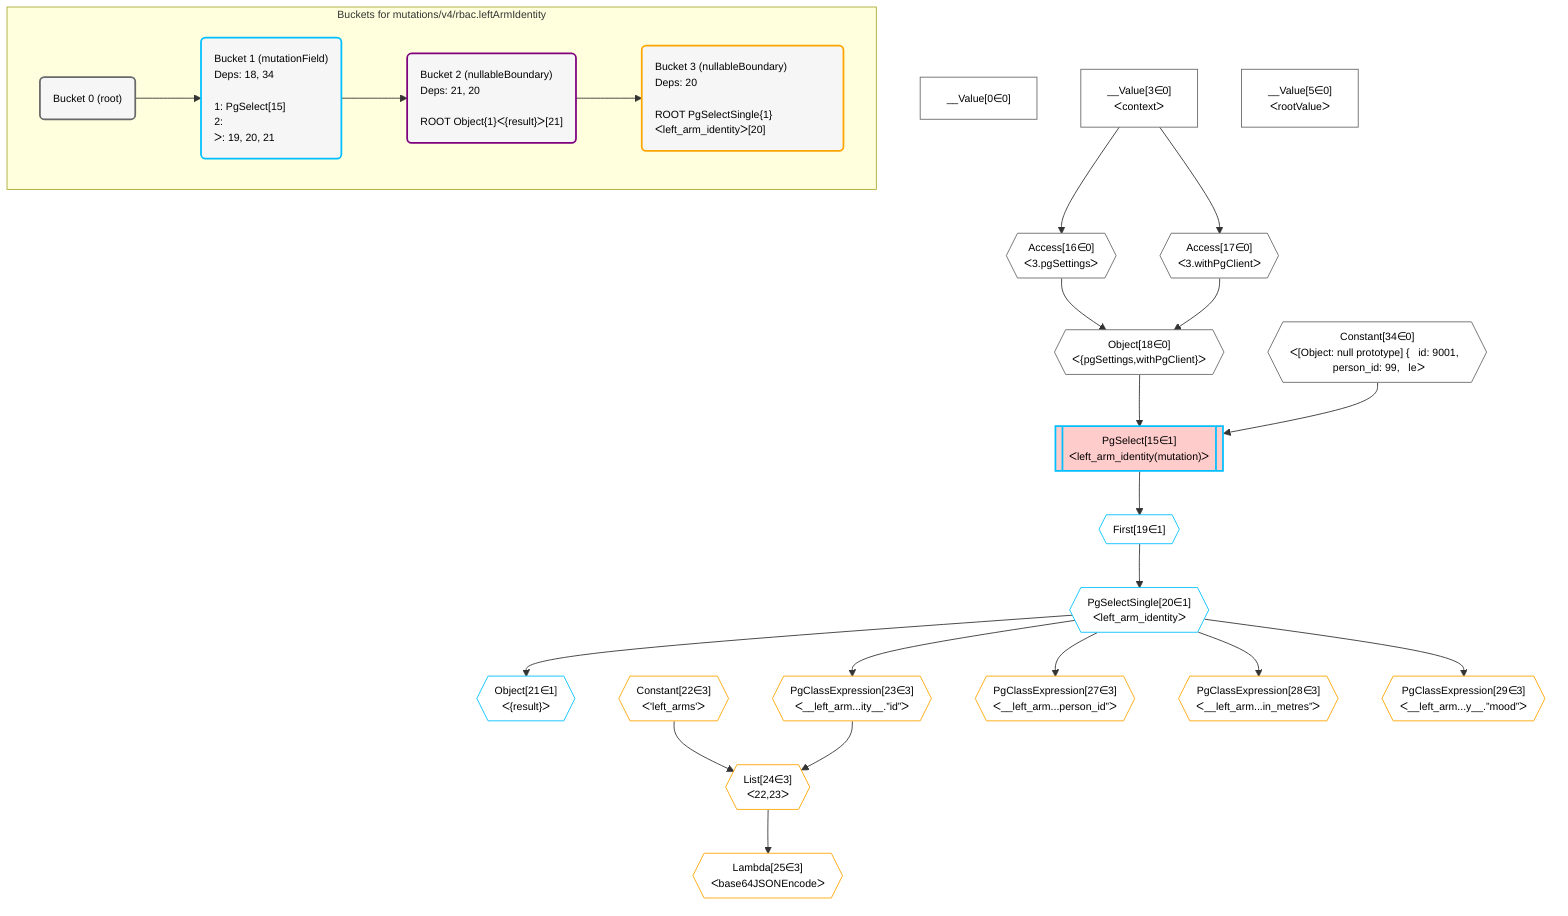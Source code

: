 %%{init: {'themeVariables': { 'fontSize': '12px'}}}%%
graph TD
    classDef path fill:#eee,stroke:#000,color:#000
    classDef plan fill:#fff,stroke-width:1px,color:#000
    classDef itemplan fill:#fff,stroke-width:2px,color:#000
    classDef unbatchedplan fill:#dff,stroke-width:1px,color:#000
    classDef sideeffectplan fill:#fcc,stroke-width:2px,color:#000
    classDef bucket fill:#f6f6f6,color:#000,stroke-width:2px,text-align:left


    %% define steps
    __Value0["__Value[0∈0]"]:::plan
    __Value3["__Value[3∈0]<br />ᐸcontextᐳ"]:::plan
    __Value5["__Value[5∈0]<br />ᐸrootValueᐳ"]:::plan
    Access16{{"Access[16∈0]<br />ᐸ3.pgSettingsᐳ"}}:::plan
    Access17{{"Access[17∈0]<br />ᐸ3.withPgClientᐳ"}}:::plan
    Object18{{"Object[18∈0]<br />ᐸ{pgSettings,withPgClient}ᐳ"}}:::plan
    Constant34{{"Constant[34∈0]<br />ᐸ[Object: null prototype] {   id: 9001,   person_id: 99,   leᐳ"}}:::plan
    PgSelect15[["PgSelect[15∈1]<br />ᐸleft_arm_identity(mutation)ᐳ"]]:::sideeffectplan
    First19{{"First[19∈1]"}}:::plan
    PgSelectSingle20{{"PgSelectSingle[20∈1]<br />ᐸleft_arm_identityᐳ"}}:::plan
    Object21{{"Object[21∈1]<br />ᐸ{result}ᐳ"}}:::plan
    Constant22{{"Constant[22∈3]<br />ᐸ'left_arms'ᐳ"}}:::plan
    PgClassExpression23{{"PgClassExpression[23∈3]<br />ᐸ__left_arm...ity__.”id”ᐳ"}}:::plan
    List24{{"List[24∈3]<br />ᐸ22,23ᐳ"}}:::plan
    Lambda25{{"Lambda[25∈3]<br />ᐸbase64JSONEncodeᐳ"}}:::plan
    PgClassExpression27{{"PgClassExpression[27∈3]<br />ᐸ__left_arm...person_id”ᐳ"}}:::plan
    PgClassExpression28{{"PgClassExpression[28∈3]<br />ᐸ__left_arm...in_metres”ᐳ"}}:::plan
    PgClassExpression29{{"PgClassExpression[29∈3]<br />ᐸ__left_arm...y__.”mood”ᐳ"}}:::plan

    %% plan dependencies
    __Value3 --> Access16
    __Value3 --> Access17
    Access16 & Access17 --> Object18
    Object18 & Constant34 --> PgSelect15
    PgSelect15 --> First19
    First19 --> PgSelectSingle20
    PgSelectSingle20 --> Object21
    PgSelectSingle20 --> PgClassExpression23
    Constant22 & PgClassExpression23 --> List24
    List24 --> Lambda25
    PgSelectSingle20 --> PgClassExpression27
    PgSelectSingle20 --> PgClassExpression28
    PgSelectSingle20 --> PgClassExpression29

    subgraph "Buckets for mutations/v4/rbac.leftArmIdentity"
    Bucket0("Bucket 0 (root)"):::bucket
    classDef bucket0 stroke:#696969
    class Bucket0,__Value0,__Value3,__Value5,Access16,Access17,Object18,Constant34 bucket0
    Bucket1("Bucket 1 (mutationField)<br />Deps: 18, 34<br /><br />1: PgSelect[15]<br />2: <br />ᐳ: 19, 20, 21"):::bucket
    classDef bucket1 stroke:#00bfff
    class Bucket1,PgSelect15,First19,PgSelectSingle20,Object21 bucket1
    Bucket2("Bucket 2 (nullableBoundary)<br />Deps: 21, 20<br /><br />ROOT Object{1}ᐸ{result}ᐳ[21]"):::bucket
    classDef bucket2 stroke:#7f007f
    class Bucket2 bucket2
    Bucket3("Bucket 3 (nullableBoundary)<br />Deps: 20<br /><br />ROOT PgSelectSingle{1}ᐸleft_arm_identityᐳ[20]"):::bucket
    classDef bucket3 stroke:#ffa500
    class Bucket3,Constant22,PgClassExpression23,List24,Lambda25,PgClassExpression27,PgClassExpression28,PgClassExpression29 bucket3
    Bucket0 --> Bucket1
    Bucket1 --> Bucket2
    Bucket2 --> Bucket3
    end